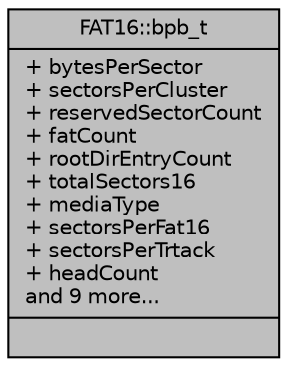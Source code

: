 digraph "FAT16::bpb_t"
{
  edge [fontname="Helvetica",fontsize="10",labelfontname="Helvetica",labelfontsize="10"];
  node [fontname="Helvetica",fontsize="10",shape=record];
  Node1 [label="{FAT16::bpb_t\n|+ bytesPerSector\l+ sectorsPerCluster\l+ reservedSectorCount\l+ fatCount\l+ rootDirEntryCount\l+ totalSectors16\l+ mediaType\l+ sectorsPerFat16\l+ sectorsPerTrtack\l+ headCount\land 9 more...\l|}",height=0.2,width=0.4,color="black", fillcolor="grey75", style="filled", fontcolor="black"];
}

